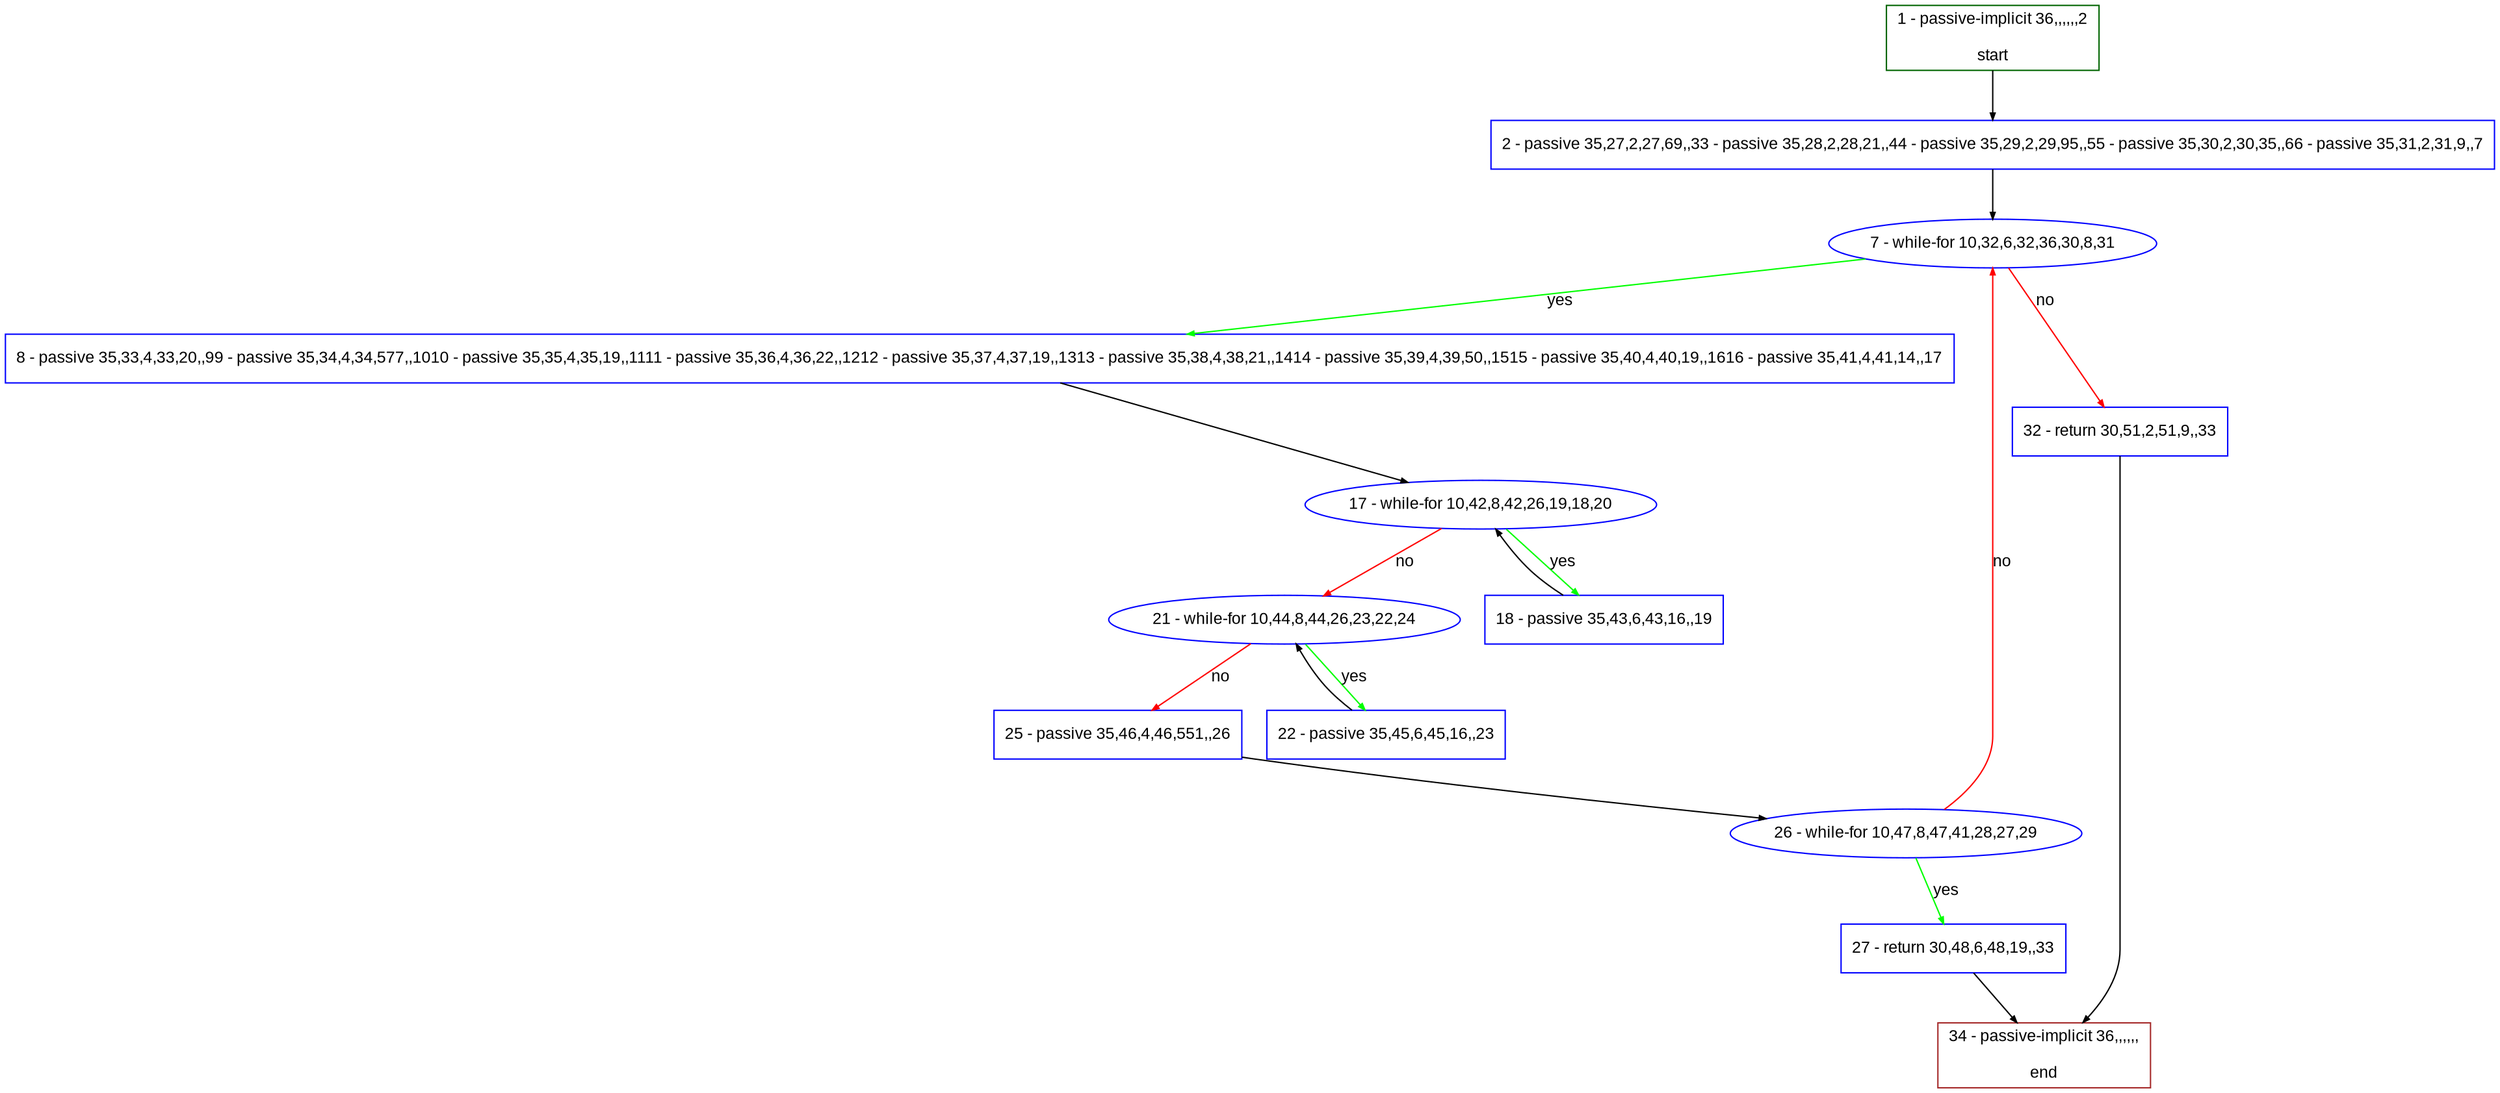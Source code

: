 digraph "" {
  graph [pack="true", label="", fontsize="12", packmode="clust", fontname="Arial", fillcolor="#FFFFCC", bgcolor="white", style="rounded,filled", compound="true"];
  node [node_initialized="no", label="", color="grey", fontsize="12", fillcolor="white", fontname="Arial", style="filled", shape="rectangle", compound="true", fixedsize="false"];
  edge [fontcolor="black", arrowhead="normal", arrowtail="none", arrowsize="0.5", ltail="", label="", color="black", fontsize="12", lhead="", fontname="Arial", dir="forward", compound="true"];
  __N1 [label="2 - passive 35,27,2,27,69,,33 - passive 35,28,2,28,21,,44 - passive 35,29,2,29,95,,55 - passive 35,30,2,30,35,,66 - passive 35,31,2,31,9,,7", color="#0000ff", fillcolor="#ffffff", style="filled", shape="box"];
  __N2 [label="1 - passive-implicit 36,,,,,,2\n\nstart", color="#006400", fillcolor="#ffffff", style="filled", shape="box"];
  __N3 [label="7 - while-for 10,32,6,32,36,30,8,31", color="#0000ff", fillcolor="#ffffff", style="filled", shape="oval"];
  __N4 [label="8 - passive 35,33,4,33,20,,99 - passive 35,34,4,34,577,,1010 - passive 35,35,4,35,19,,1111 - passive 35,36,4,36,22,,1212 - passive 35,37,4,37,19,,1313 - passive 35,38,4,38,21,,1414 - passive 35,39,4,39,50,,1515 - passive 35,40,4,40,19,,1616 - passive 35,41,4,41,14,,17", color="#0000ff", fillcolor="#ffffff", style="filled", shape="box"];
  __N5 [label="32 - return 30,51,2,51,9,,33", color="#0000ff", fillcolor="#ffffff", style="filled", shape="box"];
  __N6 [label="17 - while-for 10,42,8,42,26,19,18,20", color="#0000ff", fillcolor="#ffffff", style="filled", shape="oval"];
  __N7 [label="18 - passive 35,43,6,43,16,,19", color="#0000ff", fillcolor="#ffffff", style="filled", shape="box"];
  __N8 [label="21 - while-for 10,44,8,44,26,23,22,24", color="#0000ff", fillcolor="#ffffff", style="filled", shape="oval"];
  __N9 [label="22 - passive 35,45,6,45,16,,23", color="#0000ff", fillcolor="#ffffff", style="filled", shape="box"];
  __N10 [label="25 - passive 35,46,4,46,551,,26", color="#0000ff", fillcolor="#ffffff", style="filled", shape="box"];
  __N11 [label="26 - while-for 10,47,8,47,41,28,27,29", color="#0000ff", fillcolor="#ffffff", style="filled", shape="oval"];
  __N12 [label="27 - return 30,48,6,48,19,,33", color="#0000ff", fillcolor="#ffffff", style="filled", shape="box"];
  __N13 [label="34 - passive-implicit 36,,,,,,\n\nend", color="#a52a2a", fillcolor="#ffffff", style="filled", shape="box"];
  __N2 -> __N1 [arrowhead="normal", arrowtail="none", color="#000000", label="", dir="forward"];
  __N1 -> __N3 [arrowhead="normal", arrowtail="none", color="#000000", label="", dir="forward"];
  __N3 -> __N4 [arrowhead="normal", arrowtail="none", color="#00ff00", label="yes", dir="forward"];
  __N3 -> __N5 [arrowhead="normal", arrowtail="none", color="#ff0000", label="no", dir="forward"];
  __N4 -> __N6 [arrowhead="normal", arrowtail="none", color="#000000", label="", dir="forward"];
  __N6 -> __N7 [arrowhead="normal", arrowtail="none", color="#00ff00", label="yes", dir="forward"];
  __N7 -> __N6 [arrowhead="normal", arrowtail="none", color="#000000", label="", dir="forward"];
  __N6 -> __N8 [arrowhead="normal", arrowtail="none", color="#ff0000", label="no", dir="forward"];
  __N8 -> __N9 [arrowhead="normal", arrowtail="none", color="#00ff00", label="yes", dir="forward"];
  __N9 -> __N8 [arrowhead="normal", arrowtail="none", color="#000000", label="", dir="forward"];
  __N8 -> __N10 [arrowhead="normal", arrowtail="none", color="#ff0000", label="no", dir="forward"];
  __N10 -> __N11 [arrowhead="normal", arrowtail="none", color="#000000", label="", dir="forward"];
  __N11 -> __N3 [arrowhead="normal", arrowtail="none", color="#ff0000", label="no", dir="forward"];
  __N11 -> __N12 [arrowhead="normal", arrowtail="none", color="#00ff00", label="yes", dir="forward"];
  __N12 -> __N13 [arrowhead="normal", arrowtail="none", color="#000000", label="", dir="forward"];
  __N5 -> __N13 [arrowhead="normal", arrowtail="none", color="#000000", label="", dir="forward"];
}
